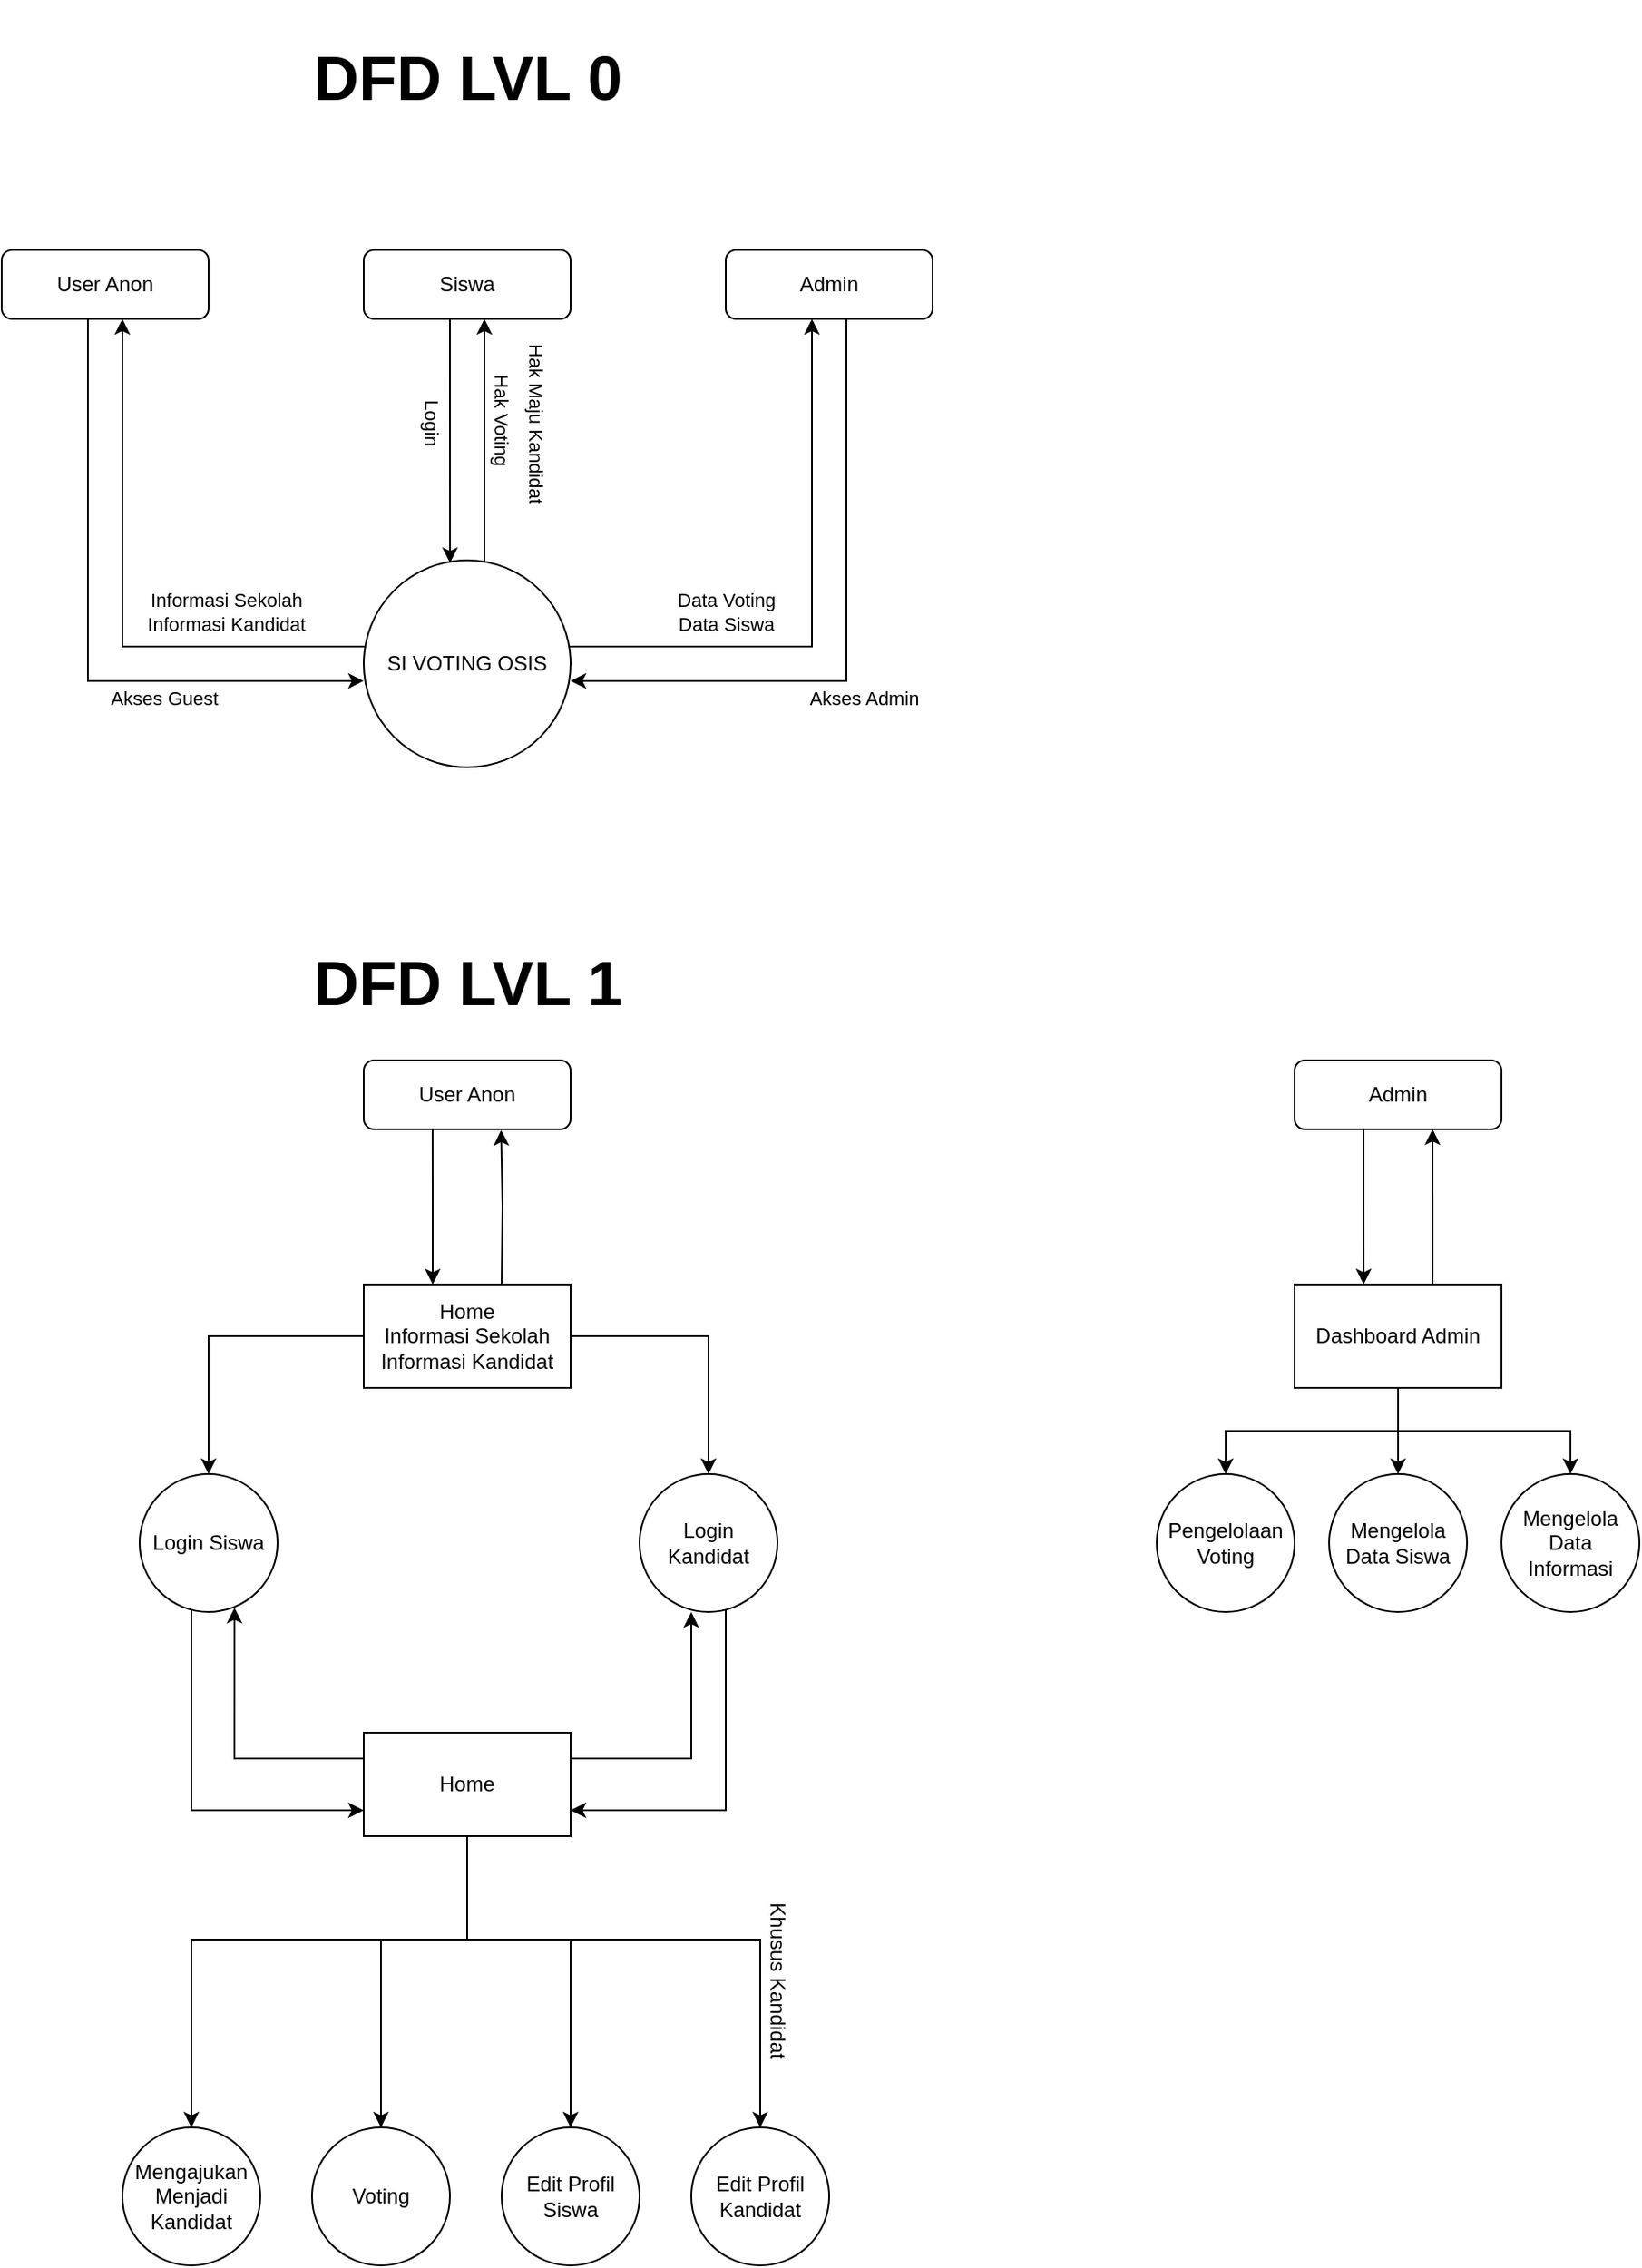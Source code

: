 <mxfile version="20.2.7" type="github" pages="3">
  <diagram id="C5RBs43oDa-KdzZeNtuy" name="DFD LVL 0, 1">
    <mxGraphModel dx="1935" dy="1689" grid="1" gridSize="10" guides="1" tooltips="1" connect="1" arrows="1" fold="1" page="1" pageScale="1" pageWidth="827" pageHeight="1169" math="0" shadow="0">
      <root>
        <mxCell id="WIyWlLk6GJQsqaUBKTNV-0" />
        <mxCell id="WIyWlLk6GJQsqaUBKTNV-1" parent="WIyWlLk6GJQsqaUBKTNV-0" />
        <mxCell id="RtsX9g8vJlGccVRcH5uq-3" value="Akses Guest" style="edgeStyle=orthogonalEdgeStyle;rounded=0;orthogonalLoop=1;jettySize=auto;html=1;entryX=0;entryY=0.583;entryDx=0;entryDy=0;entryPerimeter=0;" parent="WIyWlLk6GJQsqaUBKTNV-1" source="WIyWlLk6GJQsqaUBKTNV-3" target="RtsX9g8vJlGccVRcH5uq-2" edge="1">
          <mxGeometry x="0.371" y="-10" relative="1" as="geometry">
            <Array as="points">
              <mxPoint x="-60" y="270" />
            </Array>
            <mxPoint as="offset" />
          </mxGeometry>
        </mxCell>
        <mxCell id="RtsX9g8vJlGccVRcH5uq-6" value="Informasi Sekolah&lt;br&gt;Informasi Kandidat" style="edgeLabel;html=1;align=center;verticalAlign=middle;resizable=0;points=[];" parent="RtsX9g8vJlGccVRcH5uq-3" vertex="1" connectable="0">
          <mxGeometry x="0.26" y="-3" relative="1" as="geometry">
            <mxPoint x="57" y="-43" as="offset" />
          </mxGeometry>
        </mxCell>
        <mxCell id="WIyWlLk6GJQsqaUBKTNV-3" value="User Anon" style="rounded=1;whiteSpace=wrap;html=1;fontSize=12;glass=0;strokeWidth=1;shadow=0;" parent="WIyWlLk6GJQsqaUBKTNV-1" vertex="1">
          <mxGeometry x="-110" y="20" width="120" height="40" as="geometry" />
        </mxCell>
        <mxCell id="RtsX9g8vJlGccVRcH5uq-5" style="edgeStyle=orthogonalEdgeStyle;rounded=0;orthogonalLoop=1;jettySize=auto;html=1;entryX=1;entryY=0.583;entryDx=0;entryDy=0;entryPerimeter=0;" parent="WIyWlLk6GJQsqaUBKTNV-1" source="RtsX9g8vJlGccVRcH5uq-0" target="RtsX9g8vJlGccVRcH5uq-2" edge="1">
          <mxGeometry relative="1" as="geometry">
            <Array as="points">
              <mxPoint x="380" y="270" />
            </Array>
          </mxGeometry>
        </mxCell>
        <mxCell id="RtsX9g8vJlGccVRcH5uq-9" value="Data Voting&lt;br&gt;Data Siswa" style="edgeLabel;html=1;align=center;verticalAlign=middle;resizable=0;points=[];" parent="RtsX9g8vJlGccVRcH5uq-5" vertex="1" connectable="0">
          <mxGeometry x="0.417" y="2" relative="1" as="geometry">
            <mxPoint x="-18" y="-42" as="offset" />
          </mxGeometry>
        </mxCell>
        <mxCell id="d97Z-9WAoow3shGw0GhY-34" value="Akses Admin" style="edgeLabel;html=1;align=center;verticalAlign=middle;resizable=0;points=[];" parent="RtsX9g8vJlGccVRcH5uq-5" vertex="1" connectable="0">
          <mxGeometry x="0.511" relative="1" as="geometry">
            <mxPoint x="79" y="10" as="offset" />
          </mxGeometry>
        </mxCell>
        <mxCell id="RtsX9g8vJlGccVRcH5uq-0" value="Admin" style="rounded=1;whiteSpace=wrap;html=1;fontSize=12;glass=0;strokeWidth=1;shadow=0;" parent="WIyWlLk6GJQsqaUBKTNV-1" vertex="1">
          <mxGeometry x="310" y="20" width="120" height="40" as="geometry" />
        </mxCell>
        <mxCell id="RtsX9g8vJlGccVRcH5uq-4" style="edgeStyle=orthogonalEdgeStyle;rounded=0;orthogonalLoop=1;jettySize=auto;html=1;entryX=0.417;entryY=0.013;entryDx=0;entryDy=0;entryPerimeter=0;" parent="WIyWlLk6GJQsqaUBKTNV-1" source="RtsX9g8vJlGccVRcH5uq-1" target="RtsX9g8vJlGccVRcH5uq-2" edge="1">
          <mxGeometry relative="1" as="geometry">
            <Array as="points">
              <mxPoint x="150" y="80" />
              <mxPoint x="150" y="80" />
            </Array>
          </mxGeometry>
        </mxCell>
        <mxCell id="d97Z-9WAoow3shGw0GhY-32" value="Login" style="edgeLabel;html=1;align=center;verticalAlign=middle;resizable=0;points=[];rotation=90;" parent="RtsX9g8vJlGccVRcH5uq-4" vertex="1" connectable="0">
          <mxGeometry x="-0.245" y="-1" relative="1" as="geometry">
            <mxPoint x="-9" y="6" as="offset" />
          </mxGeometry>
        </mxCell>
        <mxCell id="RtsX9g8vJlGccVRcH5uq-1" value="Siswa" style="rounded=1;whiteSpace=wrap;html=1;fontSize=12;glass=0;strokeWidth=1;shadow=0;" parent="WIyWlLk6GJQsqaUBKTNV-1" vertex="1">
          <mxGeometry x="100" y="20" width="120" height="40" as="geometry" />
        </mxCell>
        <mxCell id="d97Z-9WAoow3shGw0GhY-29" style="edgeStyle=orthogonalEdgeStyle;rounded=0;orthogonalLoop=1;jettySize=auto;html=1;" parent="WIyWlLk6GJQsqaUBKTNV-1" source="RtsX9g8vJlGccVRcH5uq-2" edge="1">
          <mxGeometry relative="1" as="geometry">
            <mxPoint x="170" y="60" as="targetPoint" />
            <Array as="points">
              <mxPoint x="170" y="60" />
            </Array>
          </mxGeometry>
        </mxCell>
        <mxCell id="d97Z-9WAoow3shGw0GhY-30" value="Hak Voting" style="edgeLabel;html=1;align=center;verticalAlign=middle;resizable=0;points=[];rotation=90;" parent="d97Z-9WAoow3shGw0GhY-29" vertex="1" connectable="0">
          <mxGeometry x="0.176" relative="1" as="geometry">
            <mxPoint x="10" as="offset" />
          </mxGeometry>
        </mxCell>
        <mxCell id="d97Z-9WAoow3shGw0GhY-33" style="edgeStyle=orthogonalEdgeStyle;rounded=0;orthogonalLoop=1;jettySize=auto;html=1;" parent="WIyWlLk6GJQsqaUBKTNV-1" source="RtsX9g8vJlGccVRcH5uq-2" edge="1">
          <mxGeometry relative="1" as="geometry">
            <mxPoint x="-40" y="60" as="targetPoint" />
            <Array as="points">
              <mxPoint x="-40" y="250" />
            </Array>
          </mxGeometry>
        </mxCell>
        <mxCell id="d97Z-9WAoow3shGw0GhY-36" style="edgeStyle=orthogonalEdgeStyle;rounded=0;orthogonalLoop=1;jettySize=auto;html=1;" parent="WIyWlLk6GJQsqaUBKTNV-1" source="RtsX9g8vJlGccVRcH5uq-2" target="RtsX9g8vJlGccVRcH5uq-0" edge="1">
          <mxGeometry relative="1" as="geometry">
            <mxPoint x="350" y="60" as="targetPoint" />
            <Array as="points">
              <mxPoint x="360" y="250" />
            </Array>
          </mxGeometry>
        </mxCell>
        <mxCell id="RtsX9g8vJlGccVRcH5uq-2" value="SI VOTING OSIS" style="ellipse;whiteSpace=wrap;html=1;aspect=fixed;" parent="WIyWlLk6GJQsqaUBKTNV-1" vertex="1">
          <mxGeometry x="100" y="200" width="120" height="120" as="geometry" />
        </mxCell>
        <mxCell id="RtsX9g8vJlGccVRcH5uq-10" value="&lt;h1&gt;&lt;font style=&quot;font-size: 36px;&quot;&gt;DFD LVL 0&lt;/font&gt;&lt;/h1&gt;" style="text;html=1;align=center;verticalAlign=middle;resizable=0;points=[];autosize=1;strokeColor=none;fillColor=none;" parent="WIyWlLk6GJQsqaUBKTNV-1" vertex="1">
          <mxGeometry x="60" y="-125" width="200" height="90" as="geometry" />
        </mxCell>
        <mxCell id="RtsX9g8vJlGccVRcH5uq-11" value="&lt;h1&gt;&lt;font style=&quot;font-size: 36px;&quot;&gt;DFD LVL 1&lt;/font&gt;&lt;/h1&gt;" style="text;html=1;align=center;verticalAlign=middle;resizable=0;points=[];autosize=1;strokeColor=none;fillColor=none;" parent="WIyWlLk6GJQsqaUBKTNV-1" vertex="1">
          <mxGeometry x="60" y="400" width="200" height="90" as="geometry" />
        </mxCell>
        <mxCell id="RtsX9g8vJlGccVRcH5uq-12" value="User Anon" style="rounded=1;whiteSpace=wrap;html=1;fontSize=12;glass=0;strokeWidth=1;shadow=0;" parent="WIyWlLk6GJQsqaUBKTNV-1" vertex="1">
          <mxGeometry x="100" y="490" width="120" height="40" as="geometry" />
        </mxCell>
        <mxCell id="RtsX9g8vJlGccVRcH5uq-14" value="Admin" style="rounded=1;whiteSpace=wrap;html=1;fontSize=12;glass=0;strokeWidth=1;shadow=0;" parent="WIyWlLk6GJQsqaUBKTNV-1" vertex="1">
          <mxGeometry x="640" y="490" width="120" height="40" as="geometry" />
        </mxCell>
        <mxCell id="RtsX9g8vJlGccVRcH5uq-19" style="edgeStyle=orthogonalEdgeStyle;rounded=0;orthogonalLoop=1;jettySize=auto;html=1;entryX=0.5;entryY=0;entryDx=0;entryDy=0;fontFamily=Helvetica;fontSize=12;" parent="WIyWlLk6GJQsqaUBKTNV-1" source="RtsX9g8vJlGccVRcH5uq-16" target="RtsX9g8vJlGccVRcH5uq-18" edge="1">
          <mxGeometry relative="1" as="geometry" />
        </mxCell>
        <mxCell id="RtsX9g8vJlGccVRcH5uq-20" style="edgeStyle=orthogonalEdgeStyle;rounded=0;orthogonalLoop=1;jettySize=auto;html=1;entryX=0.5;entryY=0;entryDx=0;entryDy=0;fontFamily=Helvetica;fontSize=12;" parent="WIyWlLk6GJQsqaUBKTNV-1" source="RtsX9g8vJlGccVRcH5uq-16" target="RtsX9g8vJlGccVRcH5uq-17" edge="1">
          <mxGeometry relative="1" as="geometry" />
        </mxCell>
        <mxCell id="RtsX9g8vJlGccVRcH5uq-16" value="Home&lt;br&gt;Informasi Sekolah&lt;br&gt;Informasi Kandidat" style="rounded=0;whiteSpace=wrap;html=1;fontFamily=Helvetica;fontSize=12;" parent="WIyWlLk6GJQsqaUBKTNV-1" vertex="1">
          <mxGeometry x="100" y="620" width="120" height="60" as="geometry" />
        </mxCell>
        <mxCell id="RtsX9g8vJlGccVRcH5uq-24" style="edgeStyle=orthogonalEdgeStyle;rounded=0;orthogonalLoop=1;jettySize=auto;html=1;entryX=0;entryY=0.75;entryDx=0;entryDy=0;fontFamily=Helvetica;fontSize=12;" parent="WIyWlLk6GJQsqaUBKTNV-1" source="RtsX9g8vJlGccVRcH5uq-17" target="RtsX9g8vJlGccVRcH5uq-22" edge="1">
          <mxGeometry relative="1" as="geometry">
            <Array as="points">
              <mxPoint y="925" />
            </Array>
          </mxGeometry>
        </mxCell>
        <mxCell id="RtsX9g8vJlGccVRcH5uq-17" value="Login Siswa" style="ellipse;whiteSpace=wrap;html=1;aspect=fixed;fontFamily=Helvetica;fontSize=12;" parent="WIyWlLk6GJQsqaUBKTNV-1" vertex="1">
          <mxGeometry x="-30" y="730" width="80" height="80" as="geometry" />
        </mxCell>
        <mxCell id="RtsX9g8vJlGccVRcH5uq-23" style="edgeStyle=orthogonalEdgeStyle;rounded=0;orthogonalLoop=1;jettySize=auto;html=1;entryX=1;entryY=0.75;entryDx=0;entryDy=0;fontFamily=Helvetica;fontSize=12;" parent="WIyWlLk6GJQsqaUBKTNV-1" source="RtsX9g8vJlGccVRcH5uq-18" target="RtsX9g8vJlGccVRcH5uq-22" edge="1">
          <mxGeometry relative="1" as="geometry">
            <Array as="points">
              <mxPoint x="310" y="925" />
            </Array>
          </mxGeometry>
        </mxCell>
        <mxCell id="RtsX9g8vJlGccVRcH5uq-18" value="Login Kandidat" style="ellipse;whiteSpace=wrap;html=1;aspect=fixed;fontFamily=Helvetica;fontSize=12;" parent="WIyWlLk6GJQsqaUBKTNV-1" vertex="1">
          <mxGeometry x="260" y="730" width="80" height="80" as="geometry" />
        </mxCell>
        <mxCell id="RtsX9g8vJlGccVRcH5uq-29" style="edgeStyle=orthogonalEdgeStyle;rounded=0;orthogonalLoop=1;jettySize=auto;html=1;fontFamily=Helvetica;fontSize=12;" parent="WIyWlLk6GJQsqaUBKTNV-1" source="RtsX9g8vJlGccVRcH5uq-22" target="RtsX9g8vJlGccVRcH5uq-26" edge="1">
          <mxGeometry relative="1" as="geometry">
            <Array as="points">
              <mxPoint x="160" y="1000" />
              <mxPoint x="110" y="1000" />
            </Array>
          </mxGeometry>
        </mxCell>
        <mxCell id="RtsX9g8vJlGccVRcH5uq-30" style="edgeStyle=orthogonalEdgeStyle;rounded=0;orthogonalLoop=1;jettySize=auto;html=1;fontFamily=Helvetica;fontSize=12;" parent="WIyWlLk6GJQsqaUBKTNV-1" source="RtsX9g8vJlGccVRcH5uq-22" target="RtsX9g8vJlGccVRcH5uq-27" edge="1">
          <mxGeometry relative="1" as="geometry">
            <Array as="points">
              <mxPoint x="160" y="1000" />
              <mxPoint x="220" y="1000" />
            </Array>
          </mxGeometry>
        </mxCell>
        <mxCell id="RtsX9g8vJlGccVRcH5uq-31" style="edgeStyle=orthogonalEdgeStyle;rounded=0;orthogonalLoop=1;jettySize=auto;html=1;entryX=0.5;entryY=0;entryDx=0;entryDy=0;fontFamily=Helvetica;fontSize=12;" parent="WIyWlLk6GJQsqaUBKTNV-1" source="RtsX9g8vJlGccVRcH5uq-22" target="RtsX9g8vJlGccVRcH5uq-28" edge="1">
          <mxGeometry relative="1" as="geometry">
            <Array as="points">
              <mxPoint x="160" y="1000" />
              <mxPoint x="330" y="1000" />
            </Array>
          </mxGeometry>
        </mxCell>
        <mxCell id="RtsX9g8vJlGccVRcH5uq-32" value="Khusus Kandidat" style="edgeLabel;html=1;align=center;verticalAlign=middle;resizable=0;points=[];fontSize=12;fontFamily=Helvetica;rotation=90;" parent="RtsX9g8vJlGccVRcH5uq-31" vertex="1" connectable="0">
          <mxGeometry x="0.539" y="2" relative="1" as="geometry">
            <mxPoint x="8" y="-8" as="offset" />
          </mxGeometry>
        </mxCell>
        <mxCell id="RtsX9g8vJlGccVRcH5uq-36" style="edgeStyle=orthogonalEdgeStyle;rounded=0;orthogonalLoop=1;jettySize=auto;html=1;entryX=0.5;entryY=0;entryDx=0;entryDy=0;fontFamily=Helvetica;fontSize=12;" parent="WIyWlLk6GJQsqaUBKTNV-1" source="RtsX9g8vJlGccVRcH5uq-22" target="RtsX9g8vJlGccVRcH5uq-34" edge="1">
          <mxGeometry relative="1" as="geometry">
            <Array as="points">
              <mxPoint x="160" y="1000" />
              <mxPoint y="1000" />
            </Array>
          </mxGeometry>
        </mxCell>
        <mxCell id="mtcjT2O57vgvsTVlfHeQ-2" style="edgeStyle=orthogonalEdgeStyle;rounded=0;orthogonalLoop=1;jettySize=auto;html=1;exitX=0;exitY=0.25;exitDx=0;exitDy=0;entryX=0.688;entryY=0.969;entryDx=0;entryDy=0;entryPerimeter=0;" parent="WIyWlLk6GJQsqaUBKTNV-1" source="RtsX9g8vJlGccVRcH5uq-22" target="RtsX9g8vJlGccVRcH5uq-17" edge="1">
          <mxGeometry relative="1" as="geometry" />
        </mxCell>
        <mxCell id="mtcjT2O57vgvsTVlfHeQ-3" style="edgeStyle=orthogonalEdgeStyle;rounded=0;orthogonalLoop=1;jettySize=auto;html=1;exitX=1;exitY=0.25;exitDx=0;exitDy=0;entryX=0.375;entryY=1;entryDx=0;entryDy=0;entryPerimeter=0;" parent="WIyWlLk6GJQsqaUBKTNV-1" source="RtsX9g8vJlGccVRcH5uq-22" target="RtsX9g8vJlGccVRcH5uq-18" edge="1">
          <mxGeometry relative="1" as="geometry">
            <mxPoint x="300" y="811" as="targetPoint" />
            <Array as="points">
              <mxPoint x="290" y="895" />
            </Array>
          </mxGeometry>
        </mxCell>
        <mxCell id="RtsX9g8vJlGccVRcH5uq-22" value="Home" style="rounded=0;whiteSpace=wrap;html=1;fontFamily=Helvetica;fontSize=12;" parent="WIyWlLk6GJQsqaUBKTNV-1" vertex="1">
          <mxGeometry x="100" y="880" width="120" height="60" as="geometry" />
        </mxCell>
        <mxCell id="RtsX9g8vJlGccVRcH5uq-26" value="Voting&lt;span style=&quot;color: rgba(0, 0, 0, 0); font-family: monospace; font-size: 0px; text-align: start;&quot;&gt;%3CmxGraphModel%3E%3Croot%3E%3CmxCell%20id%3D%220%22%2F%3E%3CmxCell%20id%3D%221%22%20parent%3D%220%22%2F%3E%3CmxCell%20id%3D%222%22%20value%3D%22Home%26lt%3Bbr%26gt%3BInformasi%20Sekolah%26lt%3Bbr%26gt%3BInformasi%20Kandidat%22%20style%3D%22rounded%3D0%3BwhiteSpace%3Dwrap%3Bhtml%3D1%3BfontFamily%3DHelvetica%3BfontSize%3D12%3B%22%20vertex%3D%221%22%20parent%3D%221%22%3E%3CmxGeometry%20x%3D%22100%22%20y%3D%22620%22%20width%3D%22120%22%20height%3D%2260%22%20as%3D%22geometry%22%2F%3E%3C%2FmxCell%3E%3C%2Froot%3E%3C%2FmxGraphModel%3E&lt;/span&gt;" style="ellipse;whiteSpace=wrap;html=1;aspect=fixed;fontFamily=Helvetica;fontSize=12;" parent="WIyWlLk6GJQsqaUBKTNV-1" vertex="1">
          <mxGeometry x="70" y="1109" width="80" height="80" as="geometry" />
        </mxCell>
        <mxCell id="RtsX9g8vJlGccVRcH5uq-27" value="Edit Profil Siswa" style="ellipse;whiteSpace=wrap;html=1;aspect=fixed;fontFamily=Helvetica;fontSize=12;" parent="WIyWlLk6GJQsqaUBKTNV-1" vertex="1">
          <mxGeometry x="180" y="1109" width="80" height="80" as="geometry" />
        </mxCell>
        <mxCell id="RtsX9g8vJlGccVRcH5uq-28" value="Edit Profil Kandidat" style="ellipse;whiteSpace=wrap;html=1;aspect=fixed;fontFamily=Helvetica;fontSize=12;" parent="WIyWlLk6GJQsqaUBKTNV-1" vertex="1">
          <mxGeometry x="290" y="1109" width="80" height="80" as="geometry" />
        </mxCell>
        <mxCell id="RtsX9g8vJlGccVRcH5uq-34" value="Mengajukan&lt;br&gt;Menjadi Kandidat" style="ellipse;whiteSpace=wrap;html=1;aspect=fixed;fontFamily=Helvetica;fontSize=12;" parent="WIyWlLk6GJQsqaUBKTNV-1" vertex="1">
          <mxGeometry x="-40" y="1109" width="80" height="80" as="geometry" />
        </mxCell>
        <mxCell id="d97Z-9WAoow3shGw0GhY-31" value="Hak Maju Kandidat" style="edgeLabel;html=1;align=center;verticalAlign=middle;resizable=0;points=[];rotation=90;" parent="WIyWlLk6GJQsqaUBKTNV-1" vertex="1" connectable="0">
          <mxGeometry x="199.999" y="119.997" as="geometry" />
        </mxCell>
        <mxCell id="d97Z-9WAoow3shGw0GhY-37" style="edgeStyle=orthogonalEdgeStyle;rounded=0;orthogonalLoop=1;jettySize=auto;html=1;entryX=0.5;entryY=0;entryDx=0;entryDy=0;fontFamily=Helvetica;fontSize=12;exitX=0.333;exitY=1;exitDx=0;exitDy=0;exitPerimeter=0;" parent="WIyWlLk6GJQsqaUBKTNV-1" source="RtsX9g8vJlGccVRcH5uq-12" edge="1">
          <mxGeometry relative="1" as="geometry">
            <mxPoint x="140" y="550" as="sourcePoint" />
            <mxPoint x="140" y="620" as="targetPoint" />
          </mxGeometry>
        </mxCell>
        <mxCell id="d97Z-9WAoow3shGw0GhY-38" style="edgeStyle=orthogonalEdgeStyle;rounded=0;orthogonalLoop=1;jettySize=auto;html=1;entryX=0.664;entryY=1.012;entryDx=0;entryDy=0;fontFamily=Helvetica;fontSize=12;entryPerimeter=0;" parent="WIyWlLk6GJQsqaUBKTNV-1" target="RtsX9g8vJlGccVRcH5uq-12" edge="1">
          <mxGeometry relative="1" as="geometry">
            <mxPoint x="180" y="620" as="sourcePoint" />
            <mxPoint x="180" y="550" as="targetPoint" />
          </mxGeometry>
        </mxCell>
        <mxCell id="g9JvpUDmvncg20X6kRy2-2" style="edgeStyle=orthogonalEdgeStyle;rounded=0;orthogonalLoop=1;jettySize=auto;html=1;entryX=0.5;entryY=0;entryDx=0;entryDy=0;" parent="WIyWlLk6GJQsqaUBKTNV-1" source="HOsKCbkMDiBbVWycFOxk-0" target="HOsKCbkMDiBbVWycFOxk-6" edge="1">
          <mxGeometry relative="1" as="geometry" />
        </mxCell>
        <mxCell id="g9JvpUDmvncg20X6kRy2-3" style="edgeStyle=orthogonalEdgeStyle;rounded=0;orthogonalLoop=1;jettySize=auto;html=1;entryX=0.5;entryY=0;entryDx=0;entryDy=0;" parent="WIyWlLk6GJQsqaUBKTNV-1" source="HOsKCbkMDiBbVWycFOxk-0" target="g9JvpUDmvncg20X6kRy2-0" edge="1">
          <mxGeometry relative="1" as="geometry" />
        </mxCell>
        <mxCell id="g9JvpUDmvncg20X6kRy2-4" style="edgeStyle=orthogonalEdgeStyle;rounded=0;orthogonalLoop=1;jettySize=auto;html=1;entryX=0.5;entryY=0;entryDx=0;entryDy=0;" parent="WIyWlLk6GJQsqaUBKTNV-1" source="HOsKCbkMDiBbVWycFOxk-0" target="HOsKCbkMDiBbVWycFOxk-8" edge="1">
          <mxGeometry relative="1" as="geometry" />
        </mxCell>
        <mxCell id="HOsKCbkMDiBbVWycFOxk-0" value="Dashboard Admin" style="rounded=0;whiteSpace=wrap;html=1;fontFamily=Helvetica;fontSize=12;" parent="WIyWlLk6GJQsqaUBKTNV-1" vertex="1">
          <mxGeometry x="640" y="620" width="120" height="60" as="geometry" />
        </mxCell>
        <mxCell id="HOsKCbkMDiBbVWycFOxk-4" style="edgeStyle=orthogonalEdgeStyle;rounded=0;orthogonalLoop=1;jettySize=auto;html=1;entryX=0.5;entryY=0;entryDx=0;entryDy=0;fontFamily=Helvetica;fontSize=12;exitX=0.333;exitY=1;exitDx=0;exitDy=0;exitPerimeter=0;" parent="WIyWlLk6GJQsqaUBKTNV-1" edge="1">
          <mxGeometry relative="1" as="geometry">
            <mxPoint x="680" y="530" as="sourcePoint" />
            <mxPoint x="680.04" y="620" as="targetPoint" />
            <Array as="points">
              <mxPoint x="680.04" y="570" />
              <mxPoint x="680.04" y="570" />
            </Array>
          </mxGeometry>
        </mxCell>
        <mxCell id="HOsKCbkMDiBbVWycFOxk-5" style="edgeStyle=orthogonalEdgeStyle;rounded=0;orthogonalLoop=1;jettySize=auto;html=1;entryX=0.5;entryY=0;entryDx=0;entryDy=0;fontFamily=Helvetica;fontSize=12;exitX=0.333;exitY=1;exitDx=0;exitDy=0;exitPerimeter=0;" parent="WIyWlLk6GJQsqaUBKTNV-1" edge="1">
          <mxGeometry relative="1" as="geometry">
            <mxPoint x="720.04" y="620" as="sourcePoint" />
            <mxPoint x="720" y="530" as="targetPoint" />
          </mxGeometry>
        </mxCell>
        <mxCell id="HOsKCbkMDiBbVWycFOxk-6" value="Pengelolaan Voting" style="ellipse;whiteSpace=wrap;html=1;aspect=fixed;fontFamily=Helvetica;fontSize=12;" parent="WIyWlLk6GJQsqaUBKTNV-1" vertex="1">
          <mxGeometry x="560" y="730" width="80" height="80" as="geometry" />
        </mxCell>
        <mxCell id="HOsKCbkMDiBbVWycFOxk-8" value="Mengelola Data Informasi" style="ellipse;whiteSpace=wrap;html=1;aspect=fixed;fontFamily=Helvetica;fontSize=12;" parent="WIyWlLk6GJQsqaUBKTNV-1" vertex="1">
          <mxGeometry x="760" y="730" width="80" height="80" as="geometry" />
        </mxCell>
        <mxCell id="g9JvpUDmvncg20X6kRy2-0" value="Mengelola Data Siswa" style="ellipse;whiteSpace=wrap;html=1;aspect=fixed;fontFamily=Helvetica;fontSize=12;" parent="WIyWlLk6GJQsqaUBKTNV-1" vertex="1">
          <mxGeometry x="660" y="730" width="80" height="80" as="geometry" />
        </mxCell>
      </root>
    </mxGraphModel>
  </diagram>
  <diagram id="L0ouxaiy8fEvx0Li_1jq" name="Subprocess Siswa">
    <mxGraphModel dx="3658" dy="520" grid="1" gridSize="10" guides="1" tooltips="1" connect="1" arrows="1" fold="1" page="1" pageScale="1" pageWidth="850" pageHeight="1100" math="0" shadow="0">
      <root>
        <mxCell id="0" />
        <mxCell id="1" parent="0" />
        <mxCell id="SLv68H1F5t3JMvq4PJ_i-1" value="&lt;h1&gt;&lt;font style=&quot;font-size: 36px;&quot;&gt;Subprocess Login Siswa&lt;/font&gt;&lt;/h1&gt;" style="text;html=1;align=center;verticalAlign=middle;resizable=0;points=[];autosize=1;strokeColor=none;fillColor=none;" parent="1" vertex="1">
          <mxGeometry x="-2350" y="200" width="450" height="90" as="geometry" />
        </mxCell>
        <mxCell id="SLv68H1F5t3JMvq4PJ_i-2" style="edgeStyle=orthogonalEdgeStyle;rounded=0;orthogonalLoop=1;jettySize=auto;html=1;entryX=0.5;entryY=0;entryDx=0;entryDy=0;fontFamily=Helvetica;fontSize=12;" parent="1" source="SLv68H1F5t3JMvq4PJ_i-6" target="SLv68H1F5t3JMvq4PJ_i-8" edge="1">
          <mxGeometry relative="1" as="geometry">
            <Array as="points">
              <mxPoint x="-2140" y="410" />
              <mxPoint x="-2290" y="410" />
            </Array>
          </mxGeometry>
        </mxCell>
        <mxCell id="SLv68H1F5t3JMvq4PJ_i-3" value="Belum" style="edgeLabel;html=1;align=center;verticalAlign=middle;resizable=0;points=[];fontSize=12;fontFamily=Helvetica;" parent="SLv68H1F5t3JMvq4PJ_i-2" vertex="1" connectable="0">
          <mxGeometry x="0.107" y="2" relative="1" as="geometry">
            <mxPoint as="offset" />
          </mxGeometry>
        </mxCell>
        <mxCell id="SLv68H1F5t3JMvq4PJ_i-4" style="edgeStyle=orthogonalEdgeStyle;rounded=0;orthogonalLoop=1;jettySize=auto;html=1;entryX=0.5;entryY=0;entryDx=0;entryDy=0;fontFamily=Helvetica;fontSize=12;startArrow=none;" parent="1" source="SLv68H1F5t3JMvq4PJ_i-11" target="SLv68H1F5t3JMvq4PJ_i-10" edge="1">
          <mxGeometry relative="1" as="geometry">
            <Array as="points">
              <mxPoint x="-1970" y="410" />
            </Array>
          </mxGeometry>
        </mxCell>
        <mxCell id="SLv68H1F5t3JMvq4PJ_i-5" value="Sudah" style="edgeLabel;html=1;align=center;verticalAlign=middle;resizable=0;points=[];fontSize=12;fontFamily=Helvetica;" parent="SLv68H1F5t3JMvq4PJ_i-4" vertex="1" connectable="0">
          <mxGeometry x="-0.461" y="-5" relative="1" as="geometry">
            <mxPoint as="offset" />
          </mxGeometry>
        </mxCell>
        <mxCell id="SLv68H1F5t3JMvq4PJ_i-6" value="User Anon" style="rounded=1;whiteSpace=wrap;html=1;fontFamily=Helvetica;fontSize=12;" parent="1" vertex="1">
          <mxGeometry x="-2200" y="290" width="120" height="60" as="geometry" />
        </mxCell>
        <mxCell id="SLv68H1F5t3JMvq4PJ_i-7" style="edgeStyle=orthogonalEdgeStyle;rounded=0;orthogonalLoop=1;jettySize=auto;html=1;entryX=0.5;entryY=1;entryDx=0;entryDy=0;fontFamily=Helvetica;fontSize=12;" parent="1" source="SLv68H1F5t3JMvq4PJ_i-8" target="SLv68H1F5t3JMvq4PJ_i-11" edge="1">
          <mxGeometry relative="1" as="geometry" />
        </mxCell>
        <mxCell id="SLv68H1F5t3JMvq4PJ_i-8" value="Register" style="ellipse;whiteSpace=wrap;html=1;aspect=fixed;fontFamily=Helvetica;fontSize=12;" parent="1" vertex="1">
          <mxGeometry x="-2330" y="490" width="80" height="80" as="geometry" />
        </mxCell>
        <mxCell id="SLv68H1F5t3JMvq4PJ_i-9" style="edgeStyle=orthogonalEdgeStyle;rounded=0;orthogonalLoop=1;jettySize=auto;html=1;entryX=0.5;entryY=0;entryDx=0;entryDy=0;fontFamily=Helvetica;fontSize=12;" parent="1" source="SLv68H1F5t3JMvq4PJ_i-10" edge="1">
          <mxGeometry relative="1" as="geometry">
            <mxPoint x="-2120" y="589" as="targetPoint" />
          </mxGeometry>
        </mxCell>
        <mxCell id="SLv68H1F5t3JMvq4PJ_i-10" value="Autentikasi&lt;br&gt;akun" style="ellipse;whiteSpace=wrap;html=1;aspect=fixed;fontFamily=Helvetica;fontSize=12;" parent="1" vertex="1">
          <mxGeometry x="-2010" y="460" width="80" height="80" as="geometry" />
        </mxCell>
        <mxCell id="SLv68H1F5t3JMvq4PJ_i-11" value="Sudah Registrasi?" style="ellipse;whiteSpace=wrap;html=1;aspect=fixed;fontFamily=Helvetica;fontSize=12;" parent="1" vertex="1">
          <mxGeometry x="-2180" y="370" width="80" height="80" as="geometry" />
        </mxCell>
        <mxCell id="SLv68H1F5t3JMvq4PJ_i-12" value="" style="edgeStyle=orthogonalEdgeStyle;rounded=0;orthogonalLoop=1;jettySize=auto;html=1;entryX=0.5;entryY=0;entryDx=0;entryDy=0;fontFamily=Helvetica;fontSize=12;endArrow=none;" parent="1" source="SLv68H1F5t3JMvq4PJ_i-6" target="SLv68H1F5t3JMvq4PJ_i-11" edge="1">
          <mxGeometry relative="1" as="geometry">
            <mxPoint x="-2140" y="350" as="sourcePoint" />
            <mxPoint x="-2060" y="470" as="targetPoint" />
          </mxGeometry>
        </mxCell>
        <mxCell id="SLv68H1F5t3JMvq4PJ_i-13" value="Home&lt;br&gt;+Fitur Mengajukan&lt;br&gt;+Fitur Edit Profil&lt;br&gt;+Fitur Hak Voting" style="shape=process;whiteSpace=wrap;html=1;backgroundOutline=1;" parent="1" vertex="1">
          <mxGeometry x="-2190" y="589" width="140" height="60" as="geometry" />
        </mxCell>
        <mxCell id="3Z3Z4fkHvEar0FRMHiVc-1" value="&lt;h1&gt;&lt;font style=&quot;font-size: 36px;&quot;&gt;Subprocess Login Kandidat&lt;/font&gt;&lt;/h1&gt;" style="text;html=1;align=center;verticalAlign=middle;resizable=0;points=[];autosize=1;strokeColor=none;fillColor=none;" parent="1" vertex="1">
          <mxGeometry x="-1525" y="195" width="500" height="90" as="geometry" />
        </mxCell>
        <mxCell id="3Z3Z4fkHvEar0FRMHiVc-2" style="edgeStyle=orthogonalEdgeStyle;rounded=0;orthogonalLoop=1;jettySize=auto;html=1;entryX=0.5;entryY=0;entryDx=0;entryDy=0;fontFamily=Helvetica;fontSize=12;" parent="1" source="3Z3Z4fkHvEar0FRMHiVc-6" target="3Z3Z4fkHvEar0FRMHiVc-8" edge="1">
          <mxGeometry relative="1" as="geometry">
            <Array as="points">
              <mxPoint x="-1270" y="405" />
              <mxPoint x="-1420" y="405" />
            </Array>
          </mxGeometry>
        </mxCell>
        <mxCell id="3Z3Z4fkHvEar0FRMHiVc-3" value="Belum" style="edgeLabel;html=1;align=center;verticalAlign=middle;resizable=0;points=[];fontSize=12;fontFamily=Helvetica;" parent="3Z3Z4fkHvEar0FRMHiVc-2" vertex="1" connectable="0">
          <mxGeometry x="0.107" y="2" relative="1" as="geometry">
            <mxPoint as="offset" />
          </mxGeometry>
        </mxCell>
        <mxCell id="3Z3Z4fkHvEar0FRMHiVc-4" style="edgeStyle=orthogonalEdgeStyle;rounded=0;orthogonalLoop=1;jettySize=auto;html=1;entryX=0.5;entryY=0;entryDx=0;entryDy=0;fontFamily=Helvetica;fontSize=12;startArrow=none;" parent="1" source="3Z3Z4fkHvEar0FRMHiVc-11" target="3Z3Z4fkHvEar0FRMHiVc-10" edge="1">
          <mxGeometry relative="1" as="geometry">
            <Array as="points">
              <mxPoint x="-1100" y="405" />
            </Array>
          </mxGeometry>
        </mxCell>
        <mxCell id="3Z3Z4fkHvEar0FRMHiVc-5" value="Sudah" style="edgeLabel;html=1;align=center;verticalAlign=middle;resizable=0;points=[];fontSize=12;fontFamily=Helvetica;" parent="3Z3Z4fkHvEar0FRMHiVc-4" vertex="1" connectable="0">
          <mxGeometry x="-0.461" y="-5" relative="1" as="geometry">
            <mxPoint as="offset" />
          </mxGeometry>
        </mxCell>
        <mxCell id="3Z3Z4fkHvEar0FRMHiVc-6" value="User Anon" style="rounded=1;whiteSpace=wrap;html=1;fontFamily=Helvetica;fontSize=12;" parent="1" vertex="1">
          <mxGeometry x="-1330" y="285" width="120" height="60" as="geometry" />
        </mxCell>
        <mxCell id="3Z3Z4fkHvEar0FRMHiVc-7" style="edgeStyle=orthogonalEdgeStyle;rounded=0;orthogonalLoop=1;jettySize=auto;html=1;entryX=0.5;entryY=1;entryDx=0;entryDy=0;fontFamily=Helvetica;fontSize=12;" parent="1" source="3Z3Z4fkHvEar0FRMHiVc-8" target="3Z3Z4fkHvEar0FRMHiVc-11" edge="1">
          <mxGeometry relative="1" as="geometry" />
        </mxCell>
        <mxCell id="3Z3Z4fkHvEar0FRMHiVc-8" value="Register" style="ellipse;whiteSpace=wrap;html=1;aspect=fixed;fontFamily=Helvetica;fontSize=12;" parent="1" vertex="1">
          <mxGeometry x="-1460" y="485" width="80" height="80" as="geometry" />
        </mxCell>
        <mxCell id="3Z3Z4fkHvEar0FRMHiVc-9" style="edgeStyle=orthogonalEdgeStyle;rounded=0;orthogonalLoop=1;jettySize=auto;html=1;entryX=0.5;entryY=0;entryDx=0;entryDy=0;fontFamily=Helvetica;fontSize=12;" parent="1" source="3Z3Z4fkHvEar0FRMHiVc-10" target="3Z3Z4fkHvEar0FRMHiVc-13" edge="1">
          <mxGeometry relative="1" as="geometry">
            <mxPoint x="-1240" y="584" as="targetPoint" />
          </mxGeometry>
        </mxCell>
        <mxCell id="3Z3Z4fkHvEar0FRMHiVc-10" value="Autentikasi&lt;br&gt;akun" style="ellipse;whiteSpace=wrap;html=1;aspect=fixed;fontFamily=Helvetica;fontSize=12;" parent="1" vertex="1">
          <mxGeometry x="-1140" y="455" width="80" height="80" as="geometry" />
        </mxCell>
        <mxCell id="3Z3Z4fkHvEar0FRMHiVc-11" value="Sudah Terdaftar Menjadi Kandidat?" style="ellipse;whiteSpace=wrap;html=1;aspect=fixed;fontFamily=Helvetica;fontSize=12;" parent="1" vertex="1">
          <mxGeometry x="-1310" y="365" width="80" height="80" as="geometry" />
        </mxCell>
        <mxCell id="3Z3Z4fkHvEar0FRMHiVc-13" value="Home&lt;br&gt;+Fitur Siswa&lt;br&gt;+Fitur Edit Profil Kandidat" style="shape=process;whiteSpace=wrap;html=1;backgroundOutline=1;" parent="1" vertex="1">
          <mxGeometry x="-1310" y="589" width="140" height="60" as="geometry" />
        </mxCell>
        <mxCell id="UHfienbJ5C0Wf-pa5QIU-1" value="&lt;h1&gt;&lt;font style=&quot;font-size: 36px;&quot;&gt;Subprocess Pengajuan Kandidat&lt;/font&gt;&lt;/h1&gt;" style="text;html=1;align=center;verticalAlign=middle;resizable=0;points=[];autosize=1;strokeColor=none;fillColor=none;" parent="1" vertex="1">
          <mxGeometry x="-2415" y="890" width="590" height="90" as="geometry" />
        </mxCell>
        <mxCell id="2AdlTYLeFJvQc9rjGl6a-1" style="edgeStyle=orthogonalEdgeStyle;rounded=0;orthogonalLoop=1;jettySize=auto;html=1;entryX=0.5;entryY=0;entryDx=0;entryDy=0;" parent="1" source="UHfienbJ5C0Wf-pa5QIU-6" target="UHfienbJ5C0Wf-pa5QIU-11" edge="1">
          <mxGeometry relative="1" as="geometry" />
        </mxCell>
        <mxCell id="UHfienbJ5C0Wf-pa5QIU-6" value="Siswa" style="rounded=1;whiteSpace=wrap;html=1;fontFamily=Helvetica;fontSize=12;" parent="1" vertex="1">
          <mxGeometry x="-2195" y="980" width="120" height="60" as="geometry" />
        </mxCell>
        <mxCell id="2AdlTYLeFJvQc9rjGl6a-29" style="edgeStyle=orthogonalEdgeStyle;rounded=0;orthogonalLoop=1;jettySize=auto;html=1;entryX=1;entryY=0.5;entryDx=0;entryDy=0;" parent="1" source="UHfienbJ5C0Wf-pa5QIU-10" target="UHfienbJ5C0Wf-pa5QIU-13" edge="1">
          <mxGeometry relative="1" as="geometry">
            <Array as="points">
              <mxPoint x="-1980" y="1530" />
            </Array>
          </mxGeometry>
        </mxCell>
        <mxCell id="2AdlTYLeFJvQc9rjGl6a-30" value="Langsung Redirect" style="edgeLabel;html=1;align=center;verticalAlign=middle;resizable=0;points=[];" parent="2AdlTYLeFJvQc9rjGl6a-29" vertex="1" connectable="0">
          <mxGeometry x="0.264" y="1" relative="1" as="geometry">
            <mxPoint y="-11" as="offset" />
          </mxGeometry>
        </mxCell>
        <mxCell id="UHfienbJ5C0Wf-pa5QIU-10" value="Mengecek&amp;nbsp;" style="ellipse;whiteSpace=wrap;html=1;aspect=fixed;fontFamily=Helvetica;fontSize=12;" parent="1" vertex="1">
          <mxGeometry x="-2020" y="1190" width="80" height="80" as="geometry" />
        </mxCell>
        <mxCell id="2AdlTYLeFJvQc9rjGl6a-3" style="edgeStyle=orthogonalEdgeStyle;rounded=0;orthogonalLoop=1;jettySize=auto;html=1;entryX=0.5;entryY=0;entryDx=0;entryDy=0;" parent="1" source="UHfienbJ5C0Wf-pa5QIU-11" target="2AdlTYLeFJvQc9rjGl6a-2" edge="1">
          <mxGeometry relative="1" as="geometry" />
        </mxCell>
        <mxCell id="2AdlTYLeFJvQc9rjGl6a-4" value="Belum" style="edgeLabel;html=1;align=center;verticalAlign=middle;resizable=0;points=[];" parent="2AdlTYLeFJvQc9rjGl6a-3" vertex="1" connectable="0">
          <mxGeometry x="-0.007" y="-3" relative="1" as="geometry">
            <mxPoint y="-7" as="offset" />
          </mxGeometry>
        </mxCell>
        <mxCell id="2AdlTYLeFJvQc9rjGl6a-5" style="edgeStyle=orthogonalEdgeStyle;rounded=0;orthogonalLoop=1;jettySize=auto;html=1;entryX=0.5;entryY=0;entryDx=0;entryDy=0;" parent="1" source="UHfienbJ5C0Wf-pa5QIU-11" target="UHfienbJ5C0Wf-pa5QIU-10" edge="1">
          <mxGeometry relative="1" as="geometry" />
        </mxCell>
        <mxCell id="2AdlTYLeFJvQc9rjGl6a-16" value="Sudah" style="edgeLabel;html=1;align=center;verticalAlign=middle;resizable=0;points=[];" parent="2AdlTYLeFJvQc9rjGl6a-5" vertex="1" connectable="0">
          <mxGeometry x="-0.222" y="-2" relative="1" as="geometry">
            <mxPoint y="-12" as="offset" />
          </mxGeometry>
        </mxCell>
        <mxCell id="UHfienbJ5C0Wf-pa5QIU-11" value="Sudah Mengajukan?" style="ellipse;whiteSpace=wrap;html=1;aspect=fixed;fontFamily=Helvetica;fontSize=12;" parent="1" vertex="1">
          <mxGeometry x="-2175" y="1080" width="80" height="80" as="geometry" />
        </mxCell>
        <mxCell id="UHfienbJ5C0Wf-pa5QIU-13" value="Home&lt;br&gt;+Fitur Mengajukan&lt;br&gt;+Fitur Edit Profil&lt;br&gt;+Fitur Hak Voting" style="shape=process;whiteSpace=wrap;html=1;backgroundOutline=1;" parent="1" vertex="1">
          <mxGeometry x="-2360" y="1500" width="140" height="60" as="geometry" />
        </mxCell>
        <mxCell id="54T_ebKJSPmAwhQLKcR8-1" value="1. tb_siswa" style="rounded=0;whiteSpace=wrap;html=1;" parent="1" vertex="1">
          <mxGeometry x="-1890" y="484.5" width="80" height="31" as="geometry" />
        </mxCell>
        <mxCell id="54T_ebKJSPmAwhQLKcR8-9" value="" style="endArrow=none;html=1;rounded=0;entryX=0;entryY=0.5;entryDx=0;entryDy=0;exitX=1;exitY=0.5;exitDx=0;exitDy=0;" parent="1" source="SLv68H1F5t3JMvq4PJ_i-10" target="54T_ebKJSPmAwhQLKcR8-1" edge="1">
          <mxGeometry width="50" height="50" relative="1" as="geometry">
            <mxPoint x="-1930" y="520" as="sourcePoint" />
            <mxPoint x="-1880" y="470" as="targetPoint" />
          </mxGeometry>
        </mxCell>
        <mxCell id="F0DnkT06HpvQaum95yBb-1" value="2. tb_kandidatketua" style="rounded=0;whiteSpace=wrap;html=1;" parent="1" vertex="1">
          <mxGeometry x="-990" y="465" width="110" height="25" as="geometry" />
        </mxCell>
        <mxCell id="F0DnkT06HpvQaum95yBb-2" value="3. tb_kandidatwakil" style="rounded=0;whiteSpace=wrap;html=1;" parent="1" vertex="1">
          <mxGeometry x="-990" y="510" width="110" height="25" as="geometry" />
        </mxCell>
        <mxCell id="2AdlTYLeFJvQc9rjGl6a-22" style="edgeStyle=orthogonalEdgeStyle;rounded=0;orthogonalLoop=1;jettySize=auto;html=1;entryX=0.5;entryY=0;entryDx=0;entryDy=0;" parent="1" source="2AdlTYLeFJvQc9rjGl6a-2" target="2AdlTYLeFJvQc9rjGl6a-20" edge="1">
          <mxGeometry relative="1" as="geometry" />
        </mxCell>
        <mxCell id="2AdlTYLeFJvQc9rjGl6a-2" value="Mengisi Data" style="ellipse;whiteSpace=wrap;html=1;aspect=fixed;fontFamily=Helvetica;fontSize=12;" parent="1" vertex="1">
          <mxGeometry x="-2330" y="1180" width="80" height="80" as="geometry" />
        </mxCell>
        <mxCell id="2AdlTYLeFJvQc9rjGl6a-8" value="2. tb_kandidatketua" style="rounded=0;whiteSpace=wrap;html=1;" parent="1" vertex="1">
          <mxGeometry x="-1890" y="1195" width="110" height="25" as="geometry" />
        </mxCell>
        <mxCell id="2AdlTYLeFJvQc9rjGl6a-9" value="3. tb_kandidatwakil" style="rounded=0;whiteSpace=wrap;html=1;" parent="1" vertex="1">
          <mxGeometry x="-1890" y="1240" width="110" height="25" as="geometry" />
        </mxCell>
        <mxCell id="2AdlTYLeFJvQc9rjGl6a-12" value="" style="endArrow=none;html=1;rounded=0;entryX=0;entryY=0.5;entryDx=0;entryDy=0;" parent="1" target="2AdlTYLeFJvQc9rjGl6a-8" edge="1">
          <mxGeometry width="50" height="50" relative="1" as="geometry">
            <mxPoint x="-1940" y="1230" as="sourcePoint" />
            <mxPoint x="-1890" y="1180" as="targetPoint" />
          </mxGeometry>
        </mxCell>
        <mxCell id="2AdlTYLeFJvQc9rjGl6a-13" value="" style="endArrow=none;html=1;rounded=0;entryX=0;entryY=0.5;entryDx=0;entryDy=0;exitX=1;exitY=0.5;exitDx=0;exitDy=0;" parent="1" source="UHfienbJ5C0Wf-pa5QIU-10" target="2AdlTYLeFJvQc9rjGl6a-9" edge="1">
          <mxGeometry width="50" height="50" relative="1" as="geometry">
            <mxPoint x="-1930" y="1240" as="sourcePoint" />
            <mxPoint x="-1880" y="1217.5" as="targetPoint" />
          </mxGeometry>
        </mxCell>
        <mxCell id="2AdlTYLeFJvQc9rjGl6a-14" value="" style="endArrow=none;html=1;rounded=0;entryX=0;entryY=0.5;entryDx=0;entryDy=0;" parent="1" target="F0DnkT06HpvQaum95yBb-1" edge="1">
          <mxGeometry width="50" height="50" relative="1" as="geometry">
            <mxPoint x="-1060" y="495" as="sourcePoint" />
            <mxPoint x="-1010" y="445" as="targetPoint" />
          </mxGeometry>
        </mxCell>
        <mxCell id="2AdlTYLeFJvQc9rjGl6a-15" value="" style="endArrow=none;html=1;rounded=0;entryX=0;entryY=0.5;entryDx=0;entryDy=0;exitX=1;exitY=0.5;exitDx=0;exitDy=0;" parent="1" source="3Z3Z4fkHvEar0FRMHiVc-10" edge="1">
          <mxGeometry width="50" height="50" relative="1" as="geometry">
            <mxPoint x="-1060" y="538.75" as="sourcePoint" />
            <mxPoint x="-990" y="521.25" as="targetPoint" />
          </mxGeometry>
        </mxCell>
        <mxCell id="2AdlTYLeFJvQc9rjGl6a-21" style="edgeStyle=orthogonalEdgeStyle;rounded=0;orthogonalLoop=1;jettySize=auto;html=1;entryX=0;entryY=0.5;entryDx=0;entryDy=0;" parent="1" source="2AdlTYLeFJvQc9rjGl6a-18" target="2AdlTYLeFJvQc9rjGl6a-20" edge="1">
          <mxGeometry relative="1" as="geometry" />
        </mxCell>
        <mxCell id="2AdlTYLeFJvQc9rjGl6a-18" value="Admin" style="rounded=1;whiteSpace=wrap;html=1;fontFamily=Helvetica;fontSize=12;" parent="1" vertex="1">
          <mxGeometry x="-2510" y="1320" width="120" height="60" as="geometry" />
        </mxCell>
        <mxCell id="2AdlTYLeFJvQc9rjGl6a-24" style="edgeStyle=orthogonalEdgeStyle;rounded=0;orthogonalLoop=1;jettySize=auto;html=1;entryX=0.5;entryY=0;entryDx=0;entryDy=0;" parent="1" source="2AdlTYLeFJvQc9rjGl6a-20" target="UHfienbJ5C0Wf-pa5QIU-13" edge="1">
          <mxGeometry relative="1" as="geometry" />
        </mxCell>
        <mxCell id="2AdlTYLeFJvQc9rjGl6a-25" value="Data di Terima" style="edgeLabel;html=1;align=center;verticalAlign=middle;resizable=0;points=[];rotation=90;" parent="2AdlTYLeFJvQc9rjGl6a-24" vertex="1" connectable="0">
          <mxGeometry x="-0.309" y="3" relative="1" as="geometry">
            <mxPoint x="7" y="12" as="offset" />
          </mxGeometry>
        </mxCell>
        <mxCell id="2AdlTYLeFJvQc9rjGl6a-26" style="edgeStyle=orthogonalEdgeStyle;rounded=0;orthogonalLoop=1;jettySize=auto;html=1;entryX=0.5;entryY=1;entryDx=0;entryDy=0;" parent="1" source="2AdlTYLeFJvQc9rjGl6a-20" target="UHfienbJ5C0Wf-pa5QIU-11" edge="1">
          <mxGeometry relative="1" as="geometry" />
        </mxCell>
        <mxCell id="2AdlTYLeFJvQc9rjGl6a-27" value="Data Tidak di Terima" style="edgeLabel;html=1;align=center;verticalAlign=middle;resizable=0;points=[];" parent="2AdlTYLeFJvQc9rjGl6a-26" vertex="1" connectable="0">
          <mxGeometry x="-0.515" y="-2" relative="1" as="geometry">
            <mxPoint x="-14" y="-12" as="offset" />
          </mxGeometry>
        </mxCell>
        <mxCell id="2AdlTYLeFJvQc9rjGl6a-20" value="Validasi Data" style="ellipse;whiteSpace=wrap;html=1;aspect=fixed;" parent="1" vertex="1">
          <mxGeometry x="-2330" y="1310" width="80" height="80" as="geometry" />
        </mxCell>
        <mxCell id="2AdlTYLeFJvQc9rjGl6a-31" value="2. tb_kandidatketua" style="rounded=0;whiteSpace=wrap;html=1;" parent="1" vertex="1">
          <mxGeometry x="-2500" y="1180" width="110" height="25" as="geometry" />
        </mxCell>
        <mxCell id="2AdlTYLeFJvQc9rjGl6a-32" value="3. tb_kandidatwakil" style="rounded=0;whiteSpace=wrap;html=1;" parent="1" vertex="1">
          <mxGeometry x="-2500" y="1225" width="110" height="25" as="geometry" />
        </mxCell>
        <mxCell id="2AdlTYLeFJvQc9rjGl6a-33" value="" style="endArrow=none;html=1;rounded=0;entryX=-0.006;entryY=0.396;entryDx=0;entryDy=0;entryPerimeter=0;exitX=1;exitY=0.5;exitDx=0;exitDy=0;" parent="1" source="2AdlTYLeFJvQc9rjGl6a-32" target="2AdlTYLeFJvQc9rjGl6a-2" edge="1">
          <mxGeometry width="50" height="50" relative="1" as="geometry">
            <mxPoint x="-2390" y="1240" as="sourcePoint" />
            <mxPoint x="-2340" y="1190" as="targetPoint" />
          </mxGeometry>
        </mxCell>
        <mxCell id="2AdlTYLeFJvQc9rjGl6a-34" value="" style="endArrow=none;html=1;rounded=0;entryX=0;entryY=0.375;entryDx=0;entryDy=0;entryPerimeter=0;exitX=1;exitY=0.5;exitDx=0;exitDy=0;" parent="1" target="2AdlTYLeFJvQc9rjGl6a-2" edge="1">
          <mxGeometry width="50" height="50" relative="1" as="geometry">
            <mxPoint x="-2390" y="1195" as="sourcePoint" />
            <mxPoint x="-2332.32" y="1173.98" as="targetPoint" />
          </mxGeometry>
        </mxCell>
        <mxCell id="kEQxdr-VVLOJjxM7L_Vi-1" style="edgeStyle=orthogonalEdgeStyle;rounded=0;orthogonalLoop=1;jettySize=auto;html=1;entryX=0.5;entryY=0;entryDx=0;entryDy=0;" edge="1" parent="1" source="kEQxdr-VVLOJjxM7L_Vi-2" target="kEQxdr-VVLOJjxM7L_Vi-10">
          <mxGeometry relative="1" as="geometry" />
        </mxCell>
        <mxCell id="kEQxdr-VVLOJjxM7L_Vi-2" value="Siswa" style="rounded=1;whiteSpace=wrap;html=1;fontFamily=Helvetica;fontSize=12;" vertex="1" parent="1">
          <mxGeometry x="-1320" y="962.5" width="120" height="60" as="geometry" />
        </mxCell>
        <mxCell id="kEQxdr-VVLOJjxM7L_Vi-3" style="edgeStyle=orthogonalEdgeStyle;rounded=0;orthogonalLoop=1;jettySize=auto;html=1;entryX=1;entryY=0.5;entryDx=0;entryDy=0;" edge="1" parent="1" source="kEQxdr-VVLOJjxM7L_Vi-5" target="kEQxdr-VVLOJjxM7L_Vi-11">
          <mxGeometry relative="1" as="geometry">
            <Array as="points">
              <mxPoint x="-1105" y="1512.5" />
            </Array>
          </mxGeometry>
        </mxCell>
        <mxCell id="kEQxdr-VVLOJjxM7L_Vi-4" value="Langsung Redirect" style="edgeLabel;html=1;align=center;verticalAlign=middle;resizable=0;points=[];" vertex="1" connectable="0" parent="kEQxdr-VVLOJjxM7L_Vi-3">
          <mxGeometry x="0.264" y="1" relative="1" as="geometry">
            <mxPoint y="-11" as="offset" />
          </mxGeometry>
        </mxCell>
        <mxCell id="kEQxdr-VVLOJjxM7L_Vi-5" value="Mengecek&amp;nbsp;" style="ellipse;whiteSpace=wrap;html=1;aspect=fixed;fontFamily=Helvetica;fontSize=12;" vertex="1" parent="1">
          <mxGeometry x="-1145" y="1172.5" width="80" height="80" as="geometry" />
        </mxCell>
        <mxCell id="kEQxdr-VVLOJjxM7L_Vi-6" style="edgeStyle=orthogonalEdgeStyle;rounded=0;orthogonalLoop=1;jettySize=auto;html=1;entryX=0.5;entryY=0;entryDx=0;entryDy=0;" edge="1" parent="1" source="kEQxdr-VVLOJjxM7L_Vi-10" target="kEQxdr-VVLOJjxM7L_Vi-13">
          <mxGeometry relative="1" as="geometry" />
        </mxCell>
        <mxCell id="kEQxdr-VVLOJjxM7L_Vi-7" value="Belum" style="edgeLabel;html=1;align=center;verticalAlign=middle;resizable=0;points=[];" vertex="1" connectable="0" parent="kEQxdr-VVLOJjxM7L_Vi-6">
          <mxGeometry x="-0.007" y="-3" relative="1" as="geometry">
            <mxPoint y="-7" as="offset" />
          </mxGeometry>
        </mxCell>
        <mxCell id="kEQxdr-VVLOJjxM7L_Vi-8" style="edgeStyle=orthogonalEdgeStyle;rounded=0;orthogonalLoop=1;jettySize=auto;html=1;entryX=0.5;entryY=0;entryDx=0;entryDy=0;" edge="1" parent="1" source="kEQxdr-VVLOJjxM7L_Vi-10" target="kEQxdr-VVLOJjxM7L_Vi-5">
          <mxGeometry relative="1" as="geometry" />
        </mxCell>
        <mxCell id="kEQxdr-VVLOJjxM7L_Vi-9" value="Sudah" style="edgeLabel;html=1;align=center;verticalAlign=middle;resizable=0;points=[];" vertex="1" connectable="0" parent="kEQxdr-VVLOJjxM7L_Vi-8">
          <mxGeometry x="-0.222" y="-2" relative="1" as="geometry">
            <mxPoint y="-12" as="offset" />
          </mxGeometry>
        </mxCell>
        <mxCell id="kEQxdr-VVLOJjxM7L_Vi-10" value="Sudah Mengajukan?" style="ellipse;whiteSpace=wrap;html=1;aspect=fixed;fontFamily=Helvetica;fontSize=12;" vertex="1" parent="1">
          <mxGeometry x="-1300" y="1062.5" width="80" height="80" as="geometry" />
        </mxCell>
        <mxCell id="kEQxdr-VVLOJjxM7L_Vi-11" value="Home&lt;br&gt;+Fitur Mengajukan&lt;br&gt;+Fitur Edit Profil&lt;br&gt;+Fitur Hak Voting" style="shape=process;whiteSpace=wrap;html=1;backgroundOutline=1;" vertex="1" parent="1">
          <mxGeometry x="-1485" y="1482.5" width="140" height="60" as="geometry" />
        </mxCell>
        <mxCell id="kEQxdr-VVLOJjxM7L_Vi-12" style="edgeStyle=orthogonalEdgeStyle;rounded=0;orthogonalLoop=1;jettySize=auto;html=1;entryX=0.5;entryY=0;entryDx=0;entryDy=0;" edge="1" parent="1" source="kEQxdr-VVLOJjxM7L_Vi-13" target="kEQxdr-VVLOJjxM7L_Vi-24">
          <mxGeometry relative="1" as="geometry" />
        </mxCell>
        <mxCell id="kEQxdr-VVLOJjxM7L_Vi-13" value="Mengisi Data" style="ellipse;whiteSpace=wrap;html=1;aspect=fixed;fontFamily=Helvetica;fontSize=12;" vertex="1" parent="1">
          <mxGeometry x="-1455" y="1162.5" width="80" height="80" as="geometry" />
        </mxCell>
        <mxCell id="kEQxdr-VVLOJjxM7L_Vi-14" value="2. tb_kandidatketua" style="rounded=0;whiteSpace=wrap;html=1;" vertex="1" parent="1">
          <mxGeometry x="-1015" y="1177.5" width="110" height="25" as="geometry" />
        </mxCell>
        <mxCell id="kEQxdr-VVLOJjxM7L_Vi-15" value="3. tb_kandidatwakil" style="rounded=0;whiteSpace=wrap;html=1;" vertex="1" parent="1">
          <mxGeometry x="-1015" y="1222.5" width="110" height="25" as="geometry" />
        </mxCell>
        <mxCell id="kEQxdr-VVLOJjxM7L_Vi-16" value="" style="endArrow=none;html=1;rounded=0;entryX=0;entryY=0.5;entryDx=0;entryDy=0;" edge="1" parent="1" target="kEQxdr-VVLOJjxM7L_Vi-14">
          <mxGeometry width="50" height="50" relative="1" as="geometry">
            <mxPoint x="-1065" y="1212.5" as="sourcePoint" />
            <mxPoint x="-1015" y="1162.5" as="targetPoint" />
          </mxGeometry>
        </mxCell>
        <mxCell id="kEQxdr-VVLOJjxM7L_Vi-17" value="" style="endArrow=none;html=1;rounded=0;entryX=0;entryY=0.5;entryDx=0;entryDy=0;exitX=1;exitY=0.5;exitDx=0;exitDy=0;" edge="1" parent="1" source="kEQxdr-VVLOJjxM7L_Vi-5" target="kEQxdr-VVLOJjxM7L_Vi-15">
          <mxGeometry width="50" height="50" relative="1" as="geometry">
            <mxPoint x="-1055" y="1222.5" as="sourcePoint" />
            <mxPoint x="-1005" y="1200" as="targetPoint" />
          </mxGeometry>
        </mxCell>
        <mxCell id="kEQxdr-VVLOJjxM7L_Vi-18" style="edgeStyle=orthogonalEdgeStyle;rounded=0;orthogonalLoop=1;jettySize=auto;html=1;entryX=0;entryY=0.5;entryDx=0;entryDy=0;" edge="1" parent="1" source="kEQxdr-VVLOJjxM7L_Vi-19" target="kEQxdr-VVLOJjxM7L_Vi-24">
          <mxGeometry relative="1" as="geometry" />
        </mxCell>
        <mxCell id="kEQxdr-VVLOJjxM7L_Vi-19" value="Admin" style="rounded=1;whiteSpace=wrap;html=1;fontFamily=Helvetica;fontSize=12;" vertex="1" parent="1">
          <mxGeometry x="-1635" y="1302.5" width="120" height="60" as="geometry" />
        </mxCell>
        <mxCell id="kEQxdr-VVLOJjxM7L_Vi-20" style="edgeStyle=orthogonalEdgeStyle;rounded=0;orthogonalLoop=1;jettySize=auto;html=1;entryX=0.5;entryY=0;entryDx=0;entryDy=0;" edge="1" parent="1" source="kEQxdr-VVLOJjxM7L_Vi-24" target="kEQxdr-VVLOJjxM7L_Vi-11">
          <mxGeometry relative="1" as="geometry" />
        </mxCell>
        <mxCell id="kEQxdr-VVLOJjxM7L_Vi-21" value="Data di Terima" style="edgeLabel;html=1;align=center;verticalAlign=middle;resizable=0;points=[];rotation=90;" vertex="1" connectable="0" parent="kEQxdr-VVLOJjxM7L_Vi-20">
          <mxGeometry x="-0.309" y="3" relative="1" as="geometry">
            <mxPoint x="7" y="12" as="offset" />
          </mxGeometry>
        </mxCell>
        <mxCell id="kEQxdr-VVLOJjxM7L_Vi-22" style="edgeStyle=orthogonalEdgeStyle;rounded=0;orthogonalLoop=1;jettySize=auto;html=1;entryX=0.5;entryY=1;entryDx=0;entryDy=0;" edge="1" parent="1" source="kEQxdr-VVLOJjxM7L_Vi-24" target="kEQxdr-VVLOJjxM7L_Vi-10">
          <mxGeometry relative="1" as="geometry" />
        </mxCell>
        <mxCell id="kEQxdr-VVLOJjxM7L_Vi-23" value="Data Tidak di Terima" style="edgeLabel;html=1;align=center;verticalAlign=middle;resizable=0;points=[];" vertex="1" connectable="0" parent="kEQxdr-VVLOJjxM7L_Vi-22">
          <mxGeometry x="-0.515" y="-2" relative="1" as="geometry">
            <mxPoint x="-14" y="-12" as="offset" />
          </mxGeometry>
        </mxCell>
        <mxCell id="kEQxdr-VVLOJjxM7L_Vi-24" value="Validasi Data" style="ellipse;whiteSpace=wrap;html=1;aspect=fixed;" vertex="1" parent="1">
          <mxGeometry x="-1455" y="1292.5" width="80" height="80" as="geometry" />
        </mxCell>
        <mxCell id="kEQxdr-VVLOJjxM7L_Vi-25" value="2. tb_kandidatketua" style="rounded=0;whiteSpace=wrap;html=1;" vertex="1" parent="1">
          <mxGeometry x="-1625" y="1162.5" width="110" height="25" as="geometry" />
        </mxCell>
        <mxCell id="kEQxdr-VVLOJjxM7L_Vi-26" value="3. tb_kandidatwakil" style="rounded=0;whiteSpace=wrap;html=1;" vertex="1" parent="1">
          <mxGeometry x="-1625" y="1207.5" width="110" height="25" as="geometry" />
        </mxCell>
        <mxCell id="kEQxdr-VVLOJjxM7L_Vi-27" value="" style="endArrow=none;html=1;rounded=0;entryX=-0.006;entryY=0.396;entryDx=0;entryDy=0;entryPerimeter=0;exitX=1;exitY=0.5;exitDx=0;exitDy=0;" edge="1" parent="1" source="kEQxdr-VVLOJjxM7L_Vi-26" target="kEQxdr-VVLOJjxM7L_Vi-13">
          <mxGeometry width="50" height="50" relative="1" as="geometry">
            <mxPoint x="-1515" y="1222.5" as="sourcePoint" />
            <mxPoint x="-1465" y="1172.5" as="targetPoint" />
          </mxGeometry>
        </mxCell>
        <mxCell id="kEQxdr-VVLOJjxM7L_Vi-28" value="" style="endArrow=none;html=1;rounded=0;entryX=0;entryY=0.375;entryDx=0;entryDy=0;entryPerimeter=0;exitX=1;exitY=0.5;exitDx=0;exitDy=0;" edge="1" parent="1" target="kEQxdr-VVLOJjxM7L_Vi-13">
          <mxGeometry width="50" height="50" relative="1" as="geometry">
            <mxPoint x="-1515" y="1177.5" as="sourcePoint" />
            <mxPoint x="-1457.32" y="1156.48" as="targetPoint" />
          </mxGeometry>
        </mxCell>
        <mxCell id="kEQxdr-VVLOJjxM7L_Vi-29" value="&lt;h1&gt;&lt;font style=&quot;font-size: 36px;&quot;&gt;Subprocess Voting&lt;/font&gt;&lt;/h1&gt;" style="text;html=1;align=center;verticalAlign=middle;resizable=0;points=[];autosize=1;strokeColor=none;fillColor=none;" vertex="1" parent="1">
          <mxGeometry x="-1435" y="872.5" width="350" height="90" as="geometry" />
        </mxCell>
      </root>
    </mxGraphModel>
  </diagram>
  <diagram id="Nj7cCTo6gmSTPpKqBUBn" name="Subprocess Admin">
    <mxGraphModel dx="1108" dy="520" grid="1" gridSize="10" guides="1" tooltips="1" connect="1" arrows="1" fold="1" page="1" pageScale="1" pageWidth="850" pageHeight="1100" math="0" shadow="0">
      <root>
        <mxCell id="0" />
        <mxCell id="1" parent="0" />
      </root>
    </mxGraphModel>
  </diagram>
</mxfile>
